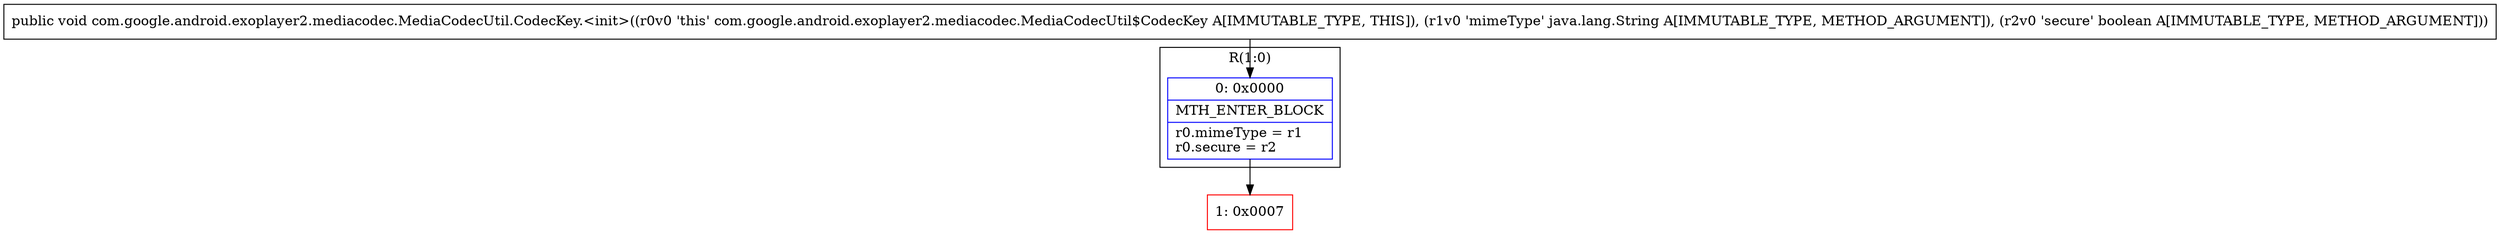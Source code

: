 digraph "CFG forcom.google.android.exoplayer2.mediacodec.MediaCodecUtil.CodecKey.\<init\>(Ljava\/lang\/String;Z)V" {
subgraph cluster_Region_1263218994 {
label = "R(1:0)";
node [shape=record,color=blue];
Node_0 [shape=record,label="{0\:\ 0x0000|MTH_ENTER_BLOCK\l|r0.mimeType = r1\lr0.secure = r2\l}"];
}
Node_1 [shape=record,color=red,label="{1\:\ 0x0007}"];
MethodNode[shape=record,label="{public void com.google.android.exoplayer2.mediacodec.MediaCodecUtil.CodecKey.\<init\>((r0v0 'this' com.google.android.exoplayer2.mediacodec.MediaCodecUtil$CodecKey A[IMMUTABLE_TYPE, THIS]), (r1v0 'mimeType' java.lang.String A[IMMUTABLE_TYPE, METHOD_ARGUMENT]), (r2v0 'secure' boolean A[IMMUTABLE_TYPE, METHOD_ARGUMENT])) }"];
MethodNode -> Node_0;
Node_0 -> Node_1;
}

